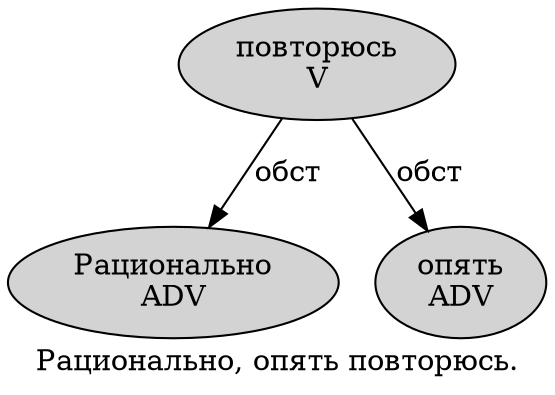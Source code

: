 digraph SENTENCE_1372 {
	graph [label="Рационально, опять повторюсь."]
	node [style=filled]
		0 [label="Рационально
ADV" color="" fillcolor=lightgray penwidth=1 shape=ellipse]
		2 [label="опять
ADV" color="" fillcolor=lightgray penwidth=1 shape=ellipse]
		3 [label="повторюсь
V" color="" fillcolor=lightgray penwidth=1 shape=ellipse]
			3 -> 0 [label="обст"]
			3 -> 2 [label="обст"]
}
